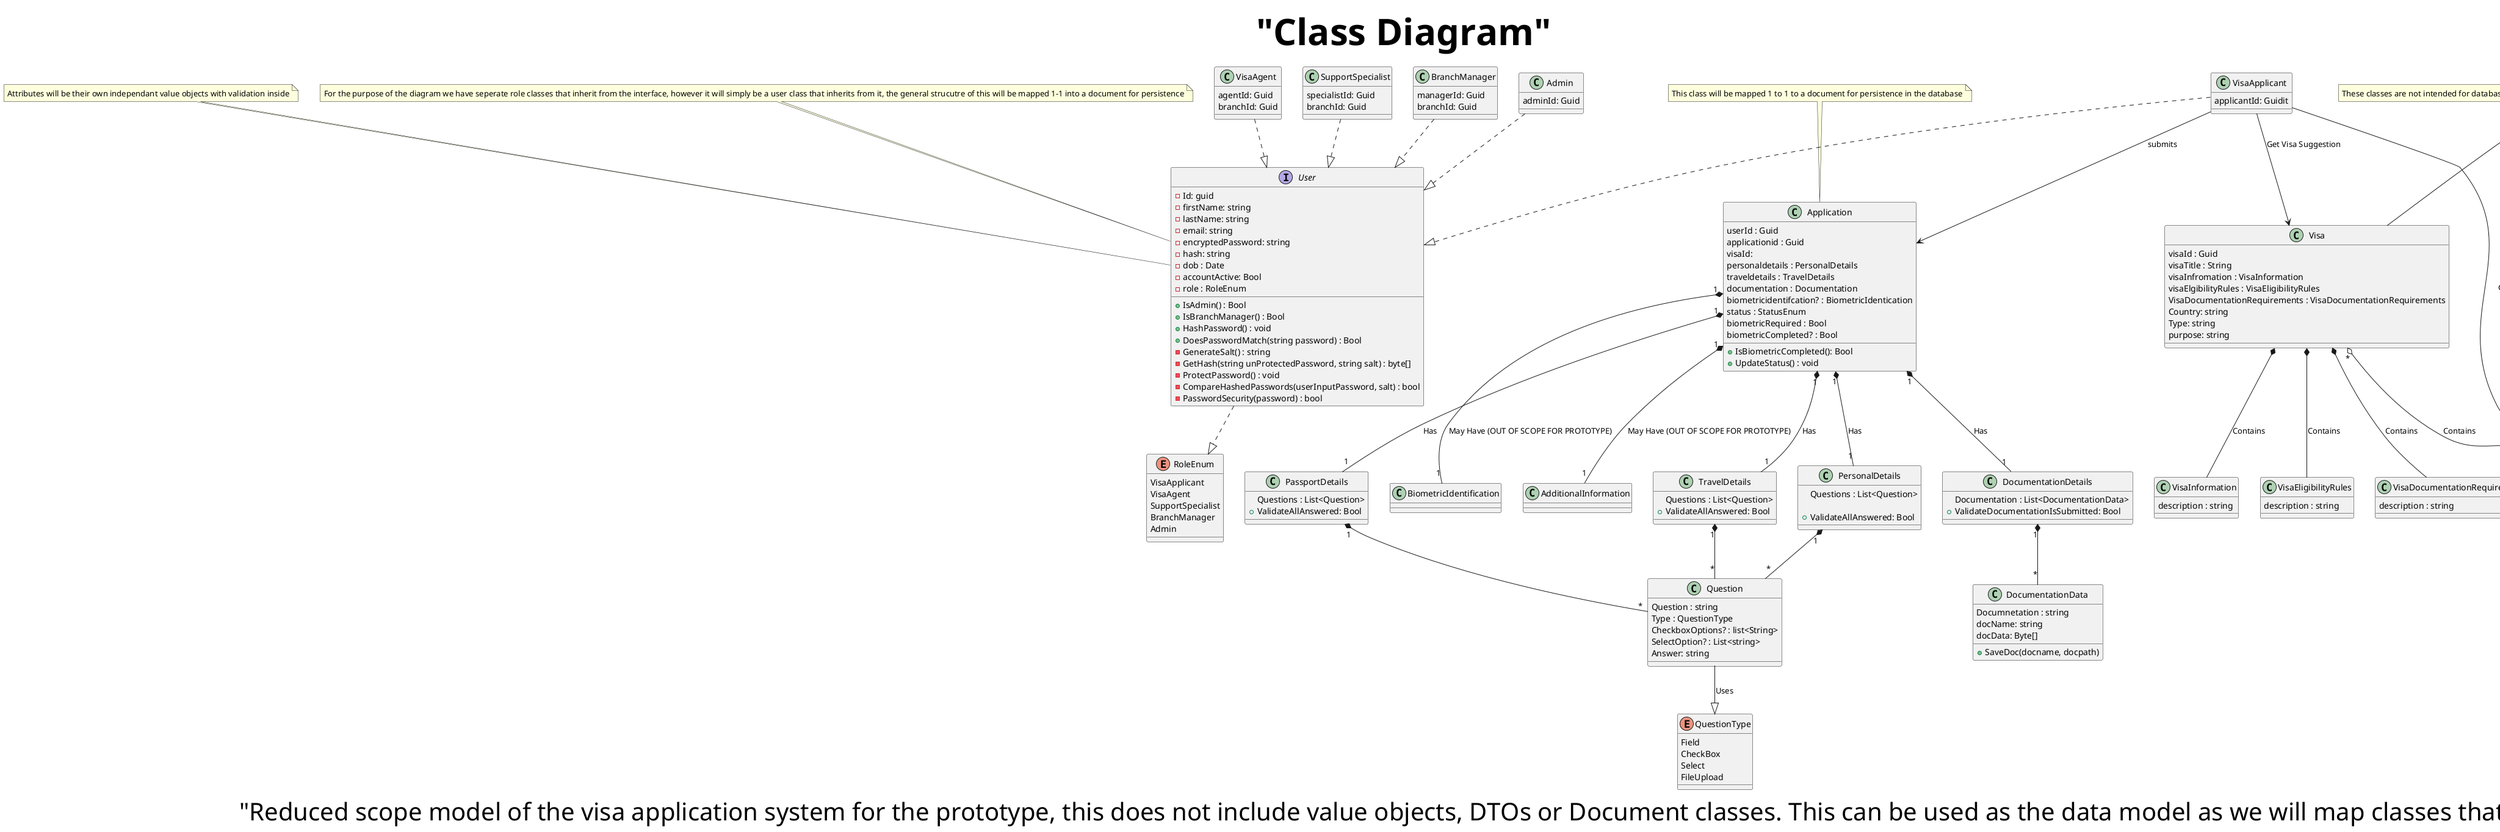 @startuml
title <size:60> "Class Diagram"
caption <size:40> "Reduced scope model of the visa application system for the prototype, this does not include value objects, DTOs or Document classes. This can be used as the data model as we will map classes that are "
interface User {
    -Id: guid
    -firstName: string
    -lastName: string
    -email: string
    -encryptedPassword: string
    -hash: string
    -dob : Date
    -accountActive: Bool
    -role : RoleEnum

    +IsAdmin() : Bool
    +IsBranchManager() : Bool
    +HashPassword() : void
    +DoesPasswordMatch(string password) : Bool
    -GenerateSalt() : string
    -GetHash(string unProtectedPassword, string salt) : byte[]
    -ProtectPassword() : void
    -CompareHashedPasswords(userInputPassword, salt) : bool
    -PasswordSecurity(password) : bool

}

note "Attributes will be their own independant value objects with validation inside" as note_user
note_user --> User: Note for User

note "For the purpose of the diagram we have seperate role classes that inherit from the interface, however it will simply be a user class that inherits from it, the general strucutre of this will be mapped 1-1 into a document for persistence" as note_user2
note_user2 --> User: Note for User



enum RoleEnum {
    VisaApplicant
    VisaAgent
    SupportSpecialist
    BranchManager
    Admin
}        

class VisaApplicant {
    applicantId: Guidit
}

class VisaAgent {
    agentId: Guid
    branchId: Guid
}

class SupportSpecialist {
    specialistId: Guid
    branchId: Guid
}

class BranchManager {
    managerId: Guid
    branchId: Guid
}

class Admin {
    adminId: Guid
}

VisaApplicant ..|> User
VisaAgent ..|> User
SupportSpecialist ..|> User
BranchManager ..|> User
Admin ..|> User
User ..|> RoleEnum


class Application {
    userId : Guid
    applicationid : Guid
    visaId:
    personaldetails : PersonalDetails
    traveldetails : TravelDetails
    documentation : Documentation
    biometricidentifcation? : BiometricIdentication
    status : StatusEnum
    biometricRequired : Bool
    biometricCompleted? : Bool
    
    +IsBiometricCompleted(): Bool
    +UpdateStatus() : void
}

class PersonalDetails{
    Questions : List<Question>

    +ValidateAllAnswered: Bool
}

class TravelDetails{
    Questions : List<Question>
    +ValidateAllAnswered: Bool
}

class PassportDetails{
    Questions : List<Question>
    +ValidateAllAnswered: Bool
}

class DocumentationDetails{
    Documentation : List<DocumentationData>
    +ValidateDocumentationIsSubmitted: Bool
}


class BiometricIdentification{

}

class AdditionalInformation {

}

class Question{
    Question : string
    Type : QuestionType
    CheckboxOptions? : list<String>
    SelectOption? : List<string>
    Answer: string
}

class DocumentationData{
    Documnetation : string
    docName: string
    docData: Byte[] 

    +SaveDoc(docname, docpath)
}

enum QuestionType{
    Field
    CheckBox
    Select
    FileUpload
}

Application "1" *-- "1" PersonalDetails: Has
Application "1" *-- "1" TravelDetails: Has
Application "1" *-- "1" PassportDetails: Has
Application "1" *-- "1" DocumentationDetails: Has
Application "1" *-- "1" BiometricIdentification: May Have (OUT OF SCOPE FOR PROTOTYPE)
Application "1" *-- "1" AdditionalInformation: May Have (OUT OF SCOPE FOR PROTOTYPE)

PersonalDetails "1" *-- "*" Question
TravelDetails "1" *-- "*" Question
PassportDetails "1" *-- "*" Question
DocumentationDetails "1" *-- "*" DocumentationData

Question --|> QuestionType: Uses 

note "This class will be mapped 1 to 1 to a document for persistence in the database" as note_Application
note_Application --> Application

Class Visa {
 visaId : Guid
 visaTitle : String
 visaInfromation : VisaInformation
 visaElgibilityRules : VisaEligibilityRules
 VisaDocumentationRequirements : VisaDocumentationRequirements
 Country: string
 Type: string
 purpose: string
}

Class VisaInformation{
    description : string
}

Class VisaEligibilityRules{
    description : string
}

Class VisaDocumentationRequirements{
    description : string
}


Visa *-- VisaInformation: Contains
Visa *-- VisaEligibilityRules: Contains
Visa *-- VisaDocumentationRequirements: Contains


class CountriesVisas{
    Visas : list<Visa>

    +GetVisaId()
}

 Visa "*" o-- CountriesVisas: Contains

'Class Association
VisaApplicant --> Application : "submits"
VisaApplicant --> Visa : "Get Visa Suggestion"
VisaApplicant --> CountriesVisas : "Get countires visas"


note "These classes are not intended for database and functions as a model object for representation from the external system" as note_Visas
note_Visas -- Visa
note_Visas -- CountriesVisas
@enduml
